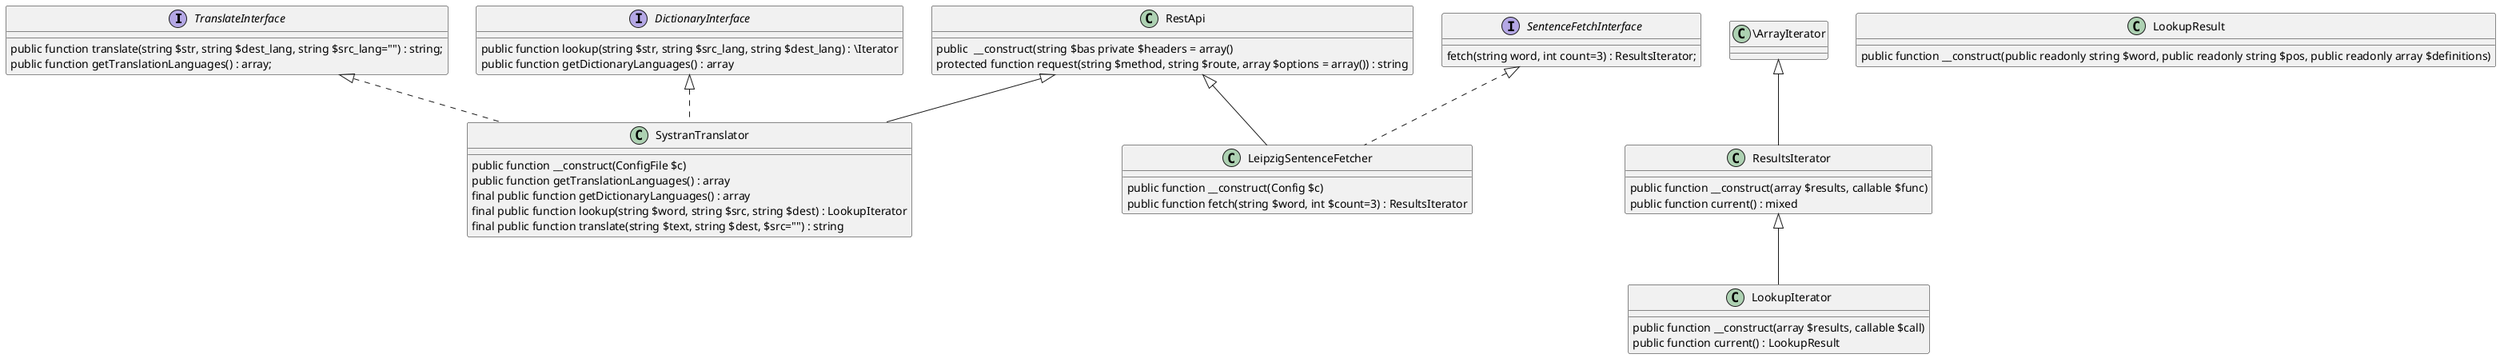 @startuml
interface TranslateInterface {
   public function translate(string $str, string $dest_lang, string $src_lang="") : string;
   public function getTranslationLanguages() : array;
}

interface DictionaryInterface {
   public function lookup(string $str, string $src_lang, string $dest_lang) : \Iterator
   public function getDictionaryLanguages() : array
}

interface SentenceFetchInterface  { 
   fetch(string word, int count=3) : ResultsIterator;
}

class ResultsIterator extends \ArrayIterator {
   public function __construct(array $results, callable $func)
   public function current() : mixed
}

class RestApi {
   public  __construct(string $bas private $headers = array()
   protected function request(string $method, string $route, array $options = array()) : string
}

class LeipzigSentenceFetcher extends RestApi implements SentenceFetchInterface {
  
   public function __construct(Config $c)  
   public function fetch(string $word, int $count=3) : ResultsIterator  
}

class  LookupResult {
   public function __construct(public readonly string $word, public readonly string $pos, public readonly array $definitions) 
}

class LookupIterator extends ResultsIterator { 
    public function __construct(array $results, callable $call)
    public function current() : LookupResult
}

class SystranTranslator extends RestApi implements TranslateInterface, DictionaryInterface {
   public function __construct(ConfigFile $c)
   public function getTranslationLanguages() : array
   final public function getDictionaryLanguages() : array
   final public function lookup(string $word, string $src, string $dest) : LookupIterator
   final public function translate(string $text, string $dest, $src="") : string
}
@enduml
